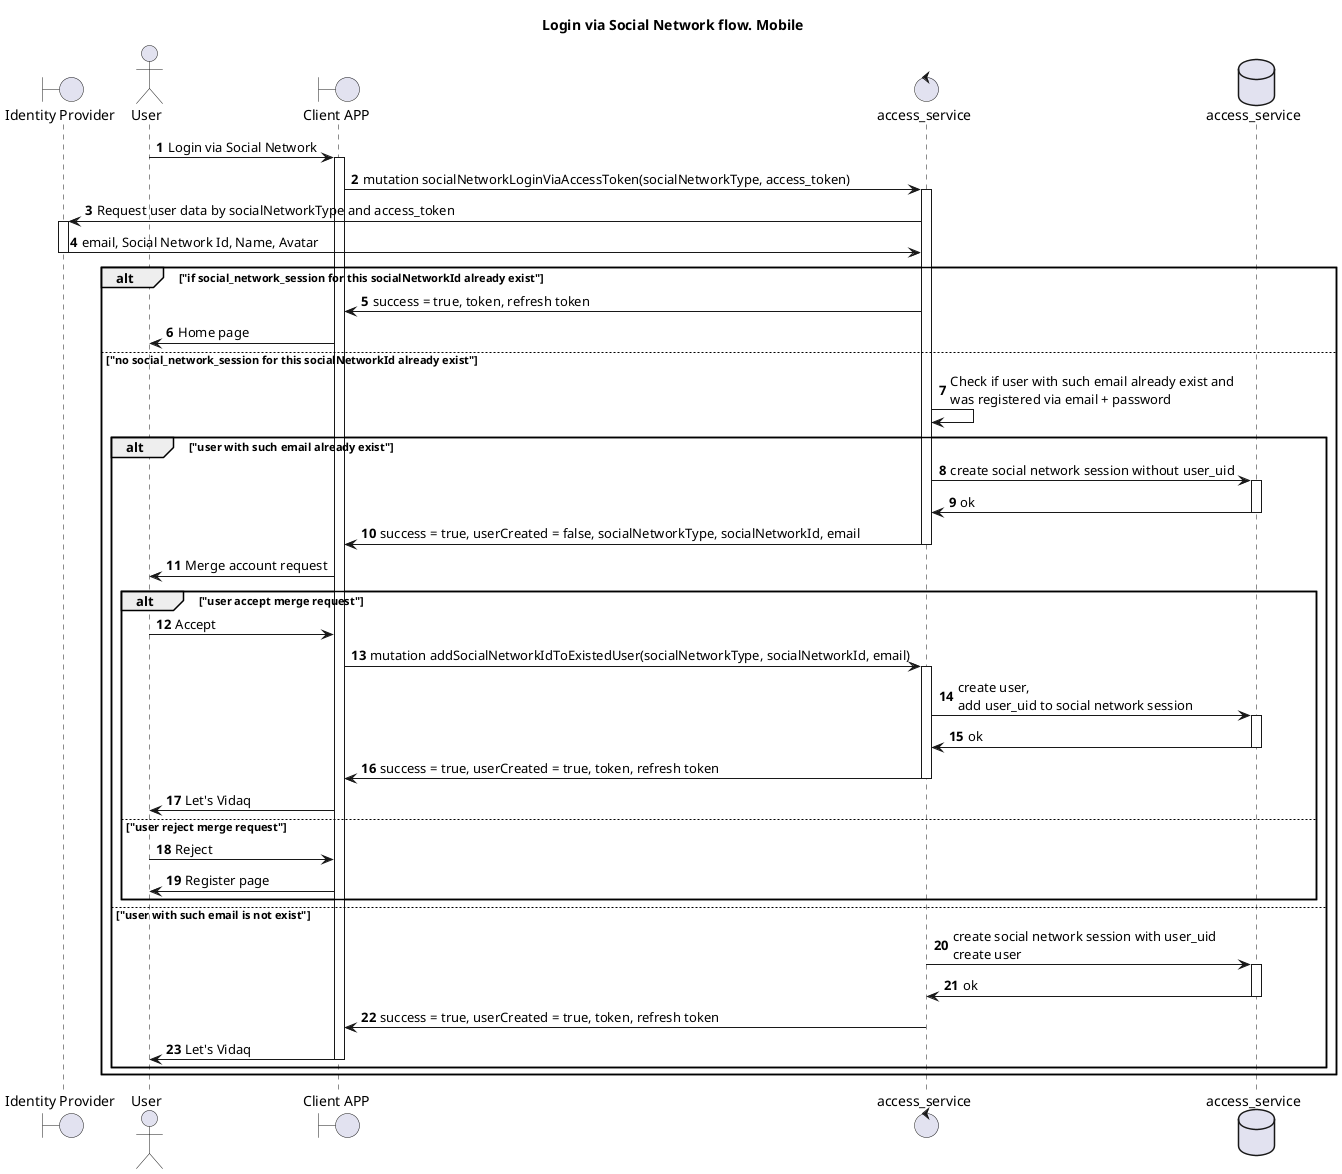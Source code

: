 @startuml

title "Login via Social Network flow. Mobile"
boundary "Identity Provider" as SN
actor User as U
boundary "Client APP" as GUI
control "access_service" as AC
database "access_service" as DB

autonumber

U-> GUI: Login via Social Network
activate GUI
GUI -> AC: mutation socialNetworkLoginViaAccessToken(socialNetworkType, access_token)

activate AC
AC -> SN: Request user data by socialNetworkType and access_token
activate SN
SN -> AC: email, Social Network Id, Name, Avatar
deactivate SN
alt "if social_network_session for this socialNetworkId already exist"
AC -> GUI: success = true, token, refresh token
GUI -> U: Home page
else "no social_network_session for this socialNetworkId already exist"
AC -> AC: Check if user with such email already exist and\nwas registered via email + password
alt "user with such email already exist"
AC -> DB: create social network session without user_uid
activate DB
DB -> AC: ok
deactivate DB
AC -> GUI: success = true, userCreated = false, socialNetworkType, socialNetworkId, email
deactivate AC
GUI -> U: Merge account request
alt "user accept merge request"
U -> GUI: Accept
GUI -> AC: mutation addSocialNetworkIdToExistedUser(socialNetworkType, socialNetworkId, email)
activate AC
AC -> DB: create user,\nadd user_uid to social network session
activate DB
DB -> AC: ok
deactivate DB
AC -> GUI: success = true, userCreated = true, token, refresh token
deactivate AC
GUI -> U: Let's Vidaq
else "user reject merge request"
U -> GUI: Reject
GUI -> U: Register page
end
else  "user with such email is not exist"
AC -> DB: create social network session with user_uid \ncreate user
activate DB
DB -> AC: ok
deactivate DB
AC -> GUI: success = true, userCreated = true, token, refresh token
deactivate AC
GUI -> U: Let's Vidaq
deactivate GUI
end
end

@enduml